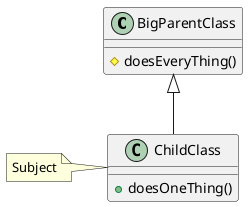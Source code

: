 @startuml

class BigParentClass {
    # doesEveryThing()
}

class ChildClass {
    + doesOneThing()
}

BigParentClass <|-- ChildClass

note left of ChildClass
Subject
end note

@enduml
